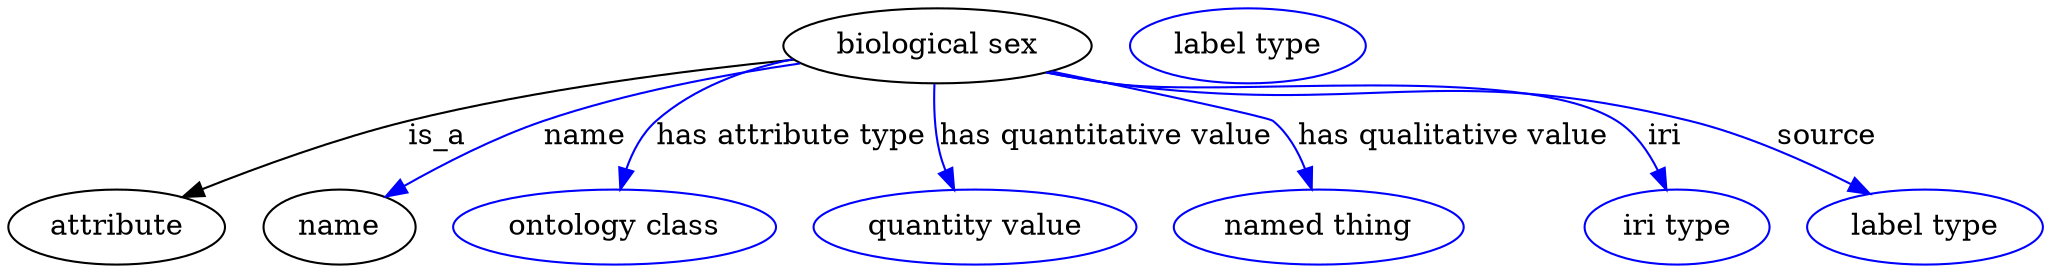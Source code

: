 digraph {
	graph [bb="0,0,975.54,123"];
	node [label="\N"];
	"biological sex"	 [height=0.5,
		label="biological sex",
		pos="445,105",
		width=2.0582];
	attribute	 [height=0.5,
		pos="51.995,18",
		width=1.4443];
	"biological sex" -> attribute	 [label=is_a,
		lp="205,61.5",
		pos="e,84.52,32.157 374.97,99.084 323.52,93.773 252.22,84.388 191,69 157.69,60.63 121.29,47.107 94.099,36.088"];
	name	 [height=0.5,
		pos="158,18",
		width=1.011];
	"biological sex" -> name	 [color=blue,
		label=name,
		lp="276,61.5",
		pos="e,180.9,32.37 378.16,97.121 341.43,91.593 295.44,82.689 256,69 232.79,60.948 208.28,48.192 189.58,37.452",
		style=solid];
	"has attribute type"	 [color=blue,
		height=0.5,
		label="ontology class",
		pos="290,18",
		width=2.1484];
	"biological sex" -> "has attribute type"	 [color=blue,
		label="has attribute type",
		lp="375,61.5",
		pos="e,292.94,36.42 384.73,94.452 354.28,88.058 321.39,79.178 310,69 303.26,62.991 298.78,54.431 295.79,46.036",
		style=solid];
	"has quantitative value"	 [color=blue,
		height=0.5,
		label="quantity value",
		pos="463,18",
		width=2.1484];
	"biological sex" -> "has quantitative value"	 [color=blue,
		label="has quantitative value",
		lp="526,61.5",
		pos="e,452.61,36.141 443.52,86.832 443.17,76.991 443.49,64.691 446,54 446.66,51.161 447.57,48.28 448.62,45.448",
		style=solid];
	"has qualitative value"	 [color=blue,
		height=0.5,
		label="named thing",
		pos="628,18",
		width=1.9318];
	"biological sex" -> "has qualitative value"	 [color=blue,
		label="has qualitative value",
		lp="692.5,61.5",
		pos="e,624.55,36.092 500.35,92.926 546.51,82.812 604.93,69.882 606,69 613.15,63.076 618.03,54.39 621.34,45.86",
		style=solid];
	iri	 [color=blue,
		height=0.5,
		label="iri type",
		pos="800,18",
		width=1.2277];
	"biological sex" -> iri	 [color=blue,
		label=iri,
		lp="794,61.5",
		pos="e,794.57,36.232 497.93,92.368 507.87,90.323 518.22,88.415 528,87 581.58,79.243 725.23,97.939 771,69 779.68,63.505 786.03,54.415 \
790.53,45.419",
		style=solid];
	source	 [color=blue,
		height=0.5,
		label="label type",
		pos="919,18",
		width=1.5707];
	"biological sex" -> source	 [color=blue,
		label=source,
		lp="872.5,61.5",
		pos="e,891.22,33.946 497.92,92.293 507.86,90.256 518.21,88.37 528,87 650.61,69.832 685.86,98.949 806,69 832.56,62.379 860.62,49.749 882.13,\
38.715",
		style=solid];
	attribute_name	 [color=blue,
		height=0.5,
		label="label type",
		pos="594,105",
		width=1.5707];
}
